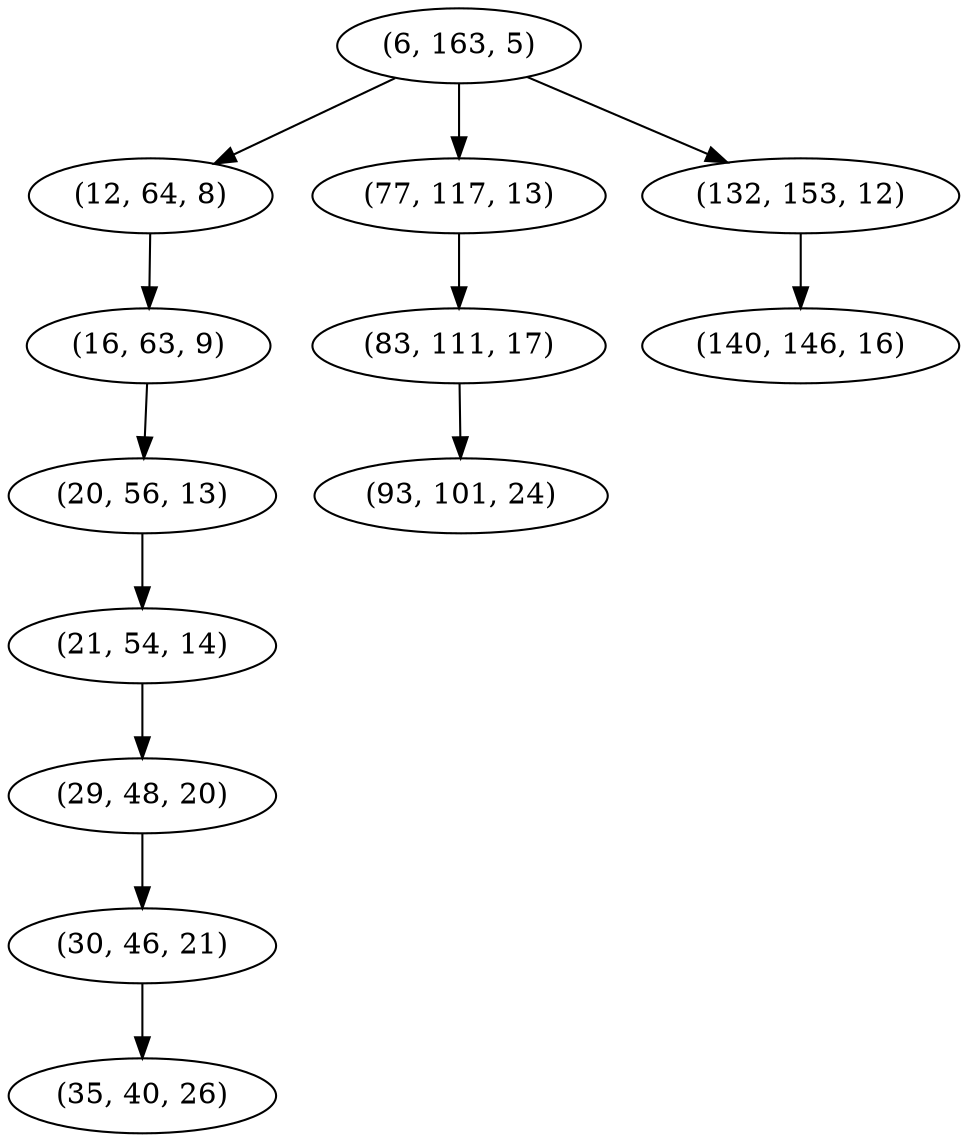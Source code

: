 digraph tree {
    "(6, 163, 5)";
    "(12, 64, 8)";
    "(16, 63, 9)";
    "(20, 56, 13)";
    "(21, 54, 14)";
    "(29, 48, 20)";
    "(30, 46, 21)";
    "(35, 40, 26)";
    "(77, 117, 13)";
    "(83, 111, 17)";
    "(93, 101, 24)";
    "(132, 153, 12)";
    "(140, 146, 16)";
    "(6, 163, 5)" -> "(12, 64, 8)";
    "(6, 163, 5)" -> "(77, 117, 13)";
    "(6, 163, 5)" -> "(132, 153, 12)";
    "(12, 64, 8)" -> "(16, 63, 9)";
    "(16, 63, 9)" -> "(20, 56, 13)";
    "(20, 56, 13)" -> "(21, 54, 14)";
    "(21, 54, 14)" -> "(29, 48, 20)";
    "(29, 48, 20)" -> "(30, 46, 21)";
    "(30, 46, 21)" -> "(35, 40, 26)";
    "(77, 117, 13)" -> "(83, 111, 17)";
    "(83, 111, 17)" -> "(93, 101, 24)";
    "(132, 153, 12)" -> "(140, 146, 16)";
}
